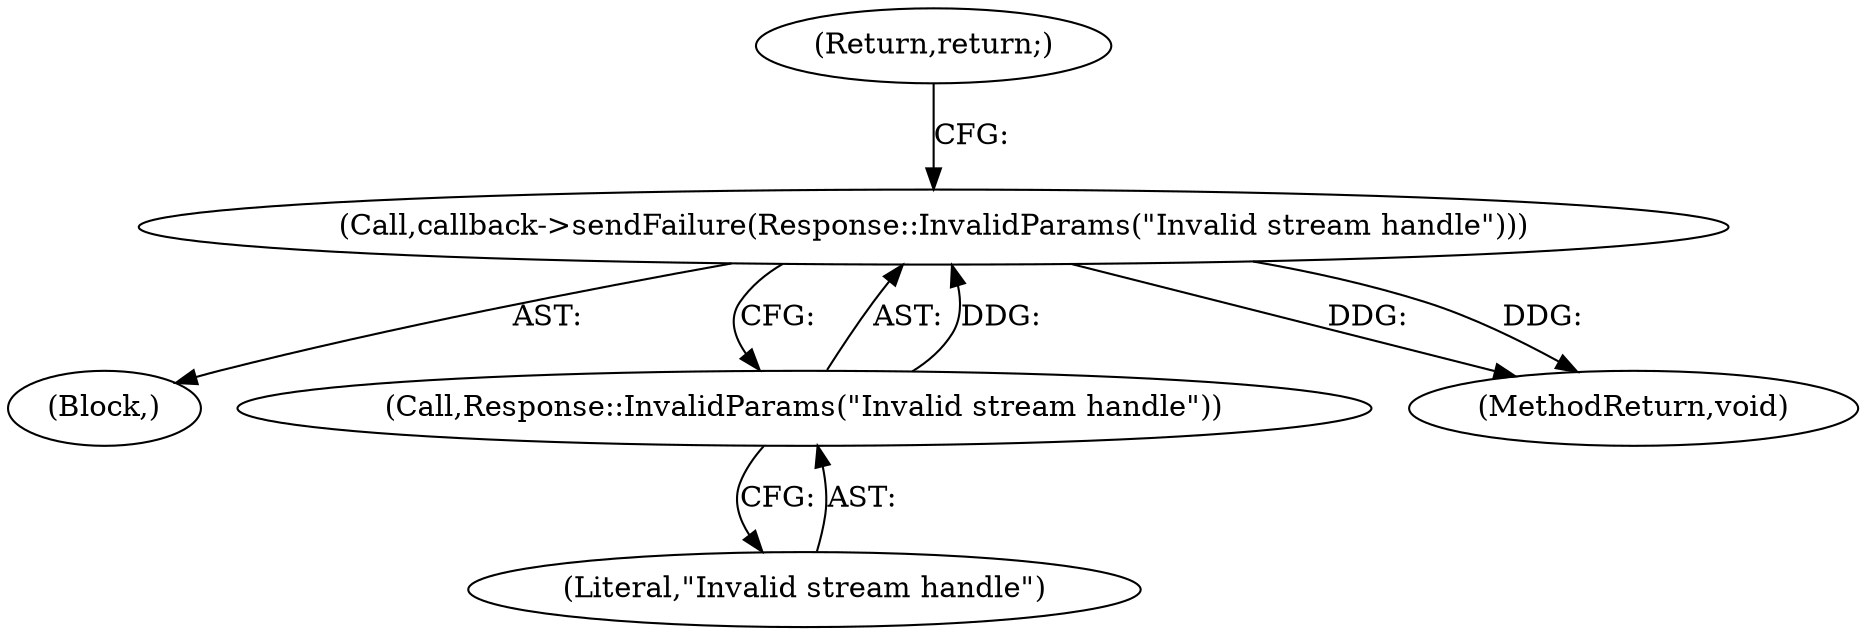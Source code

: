 digraph "0_Chrome_3c8e4852477d5b1e2da877808c998dc57db9460f_9@API" {
"1000167" [label="(Call,callback->sendFailure(Response::InvalidParams(\"Invalid stream handle\")))"];
"1000168" [label="(Call,Response::InvalidParams(\"Invalid stream handle\"))"];
"1000169" [label="(Literal,\"Invalid stream handle\")"];
"1000170" [label="(Return,return;)"];
"1000168" [label="(Call,Response::InvalidParams(\"Invalid stream handle\"))"];
"1000166" [label="(Block,)"];
"1000167" [label="(Call,callback->sendFailure(Response::InvalidParams(\"Invalid stream handle\")))"];
"1000184" [label="(MethodReturn,void)"];
"1000167" -> "1000166"  [label="AST: "];
"1000167" -> "1000168"  [label="CFG: "];
"1000168" -> "1000167"  [label="AST: "];
"1000170" -> "1000167"  [label="CFG: "];
"1000167" -> "1000184"  [label="DDG: "];
"1000167" -> "1000184"  [label="DDG: "];
"1000168" -> "1000167"  [label="DDG: "];
"1000168" -> "1000169"  [label="CFG: "];
"1000169" -> "1000168"  [label="AST: "];
}
